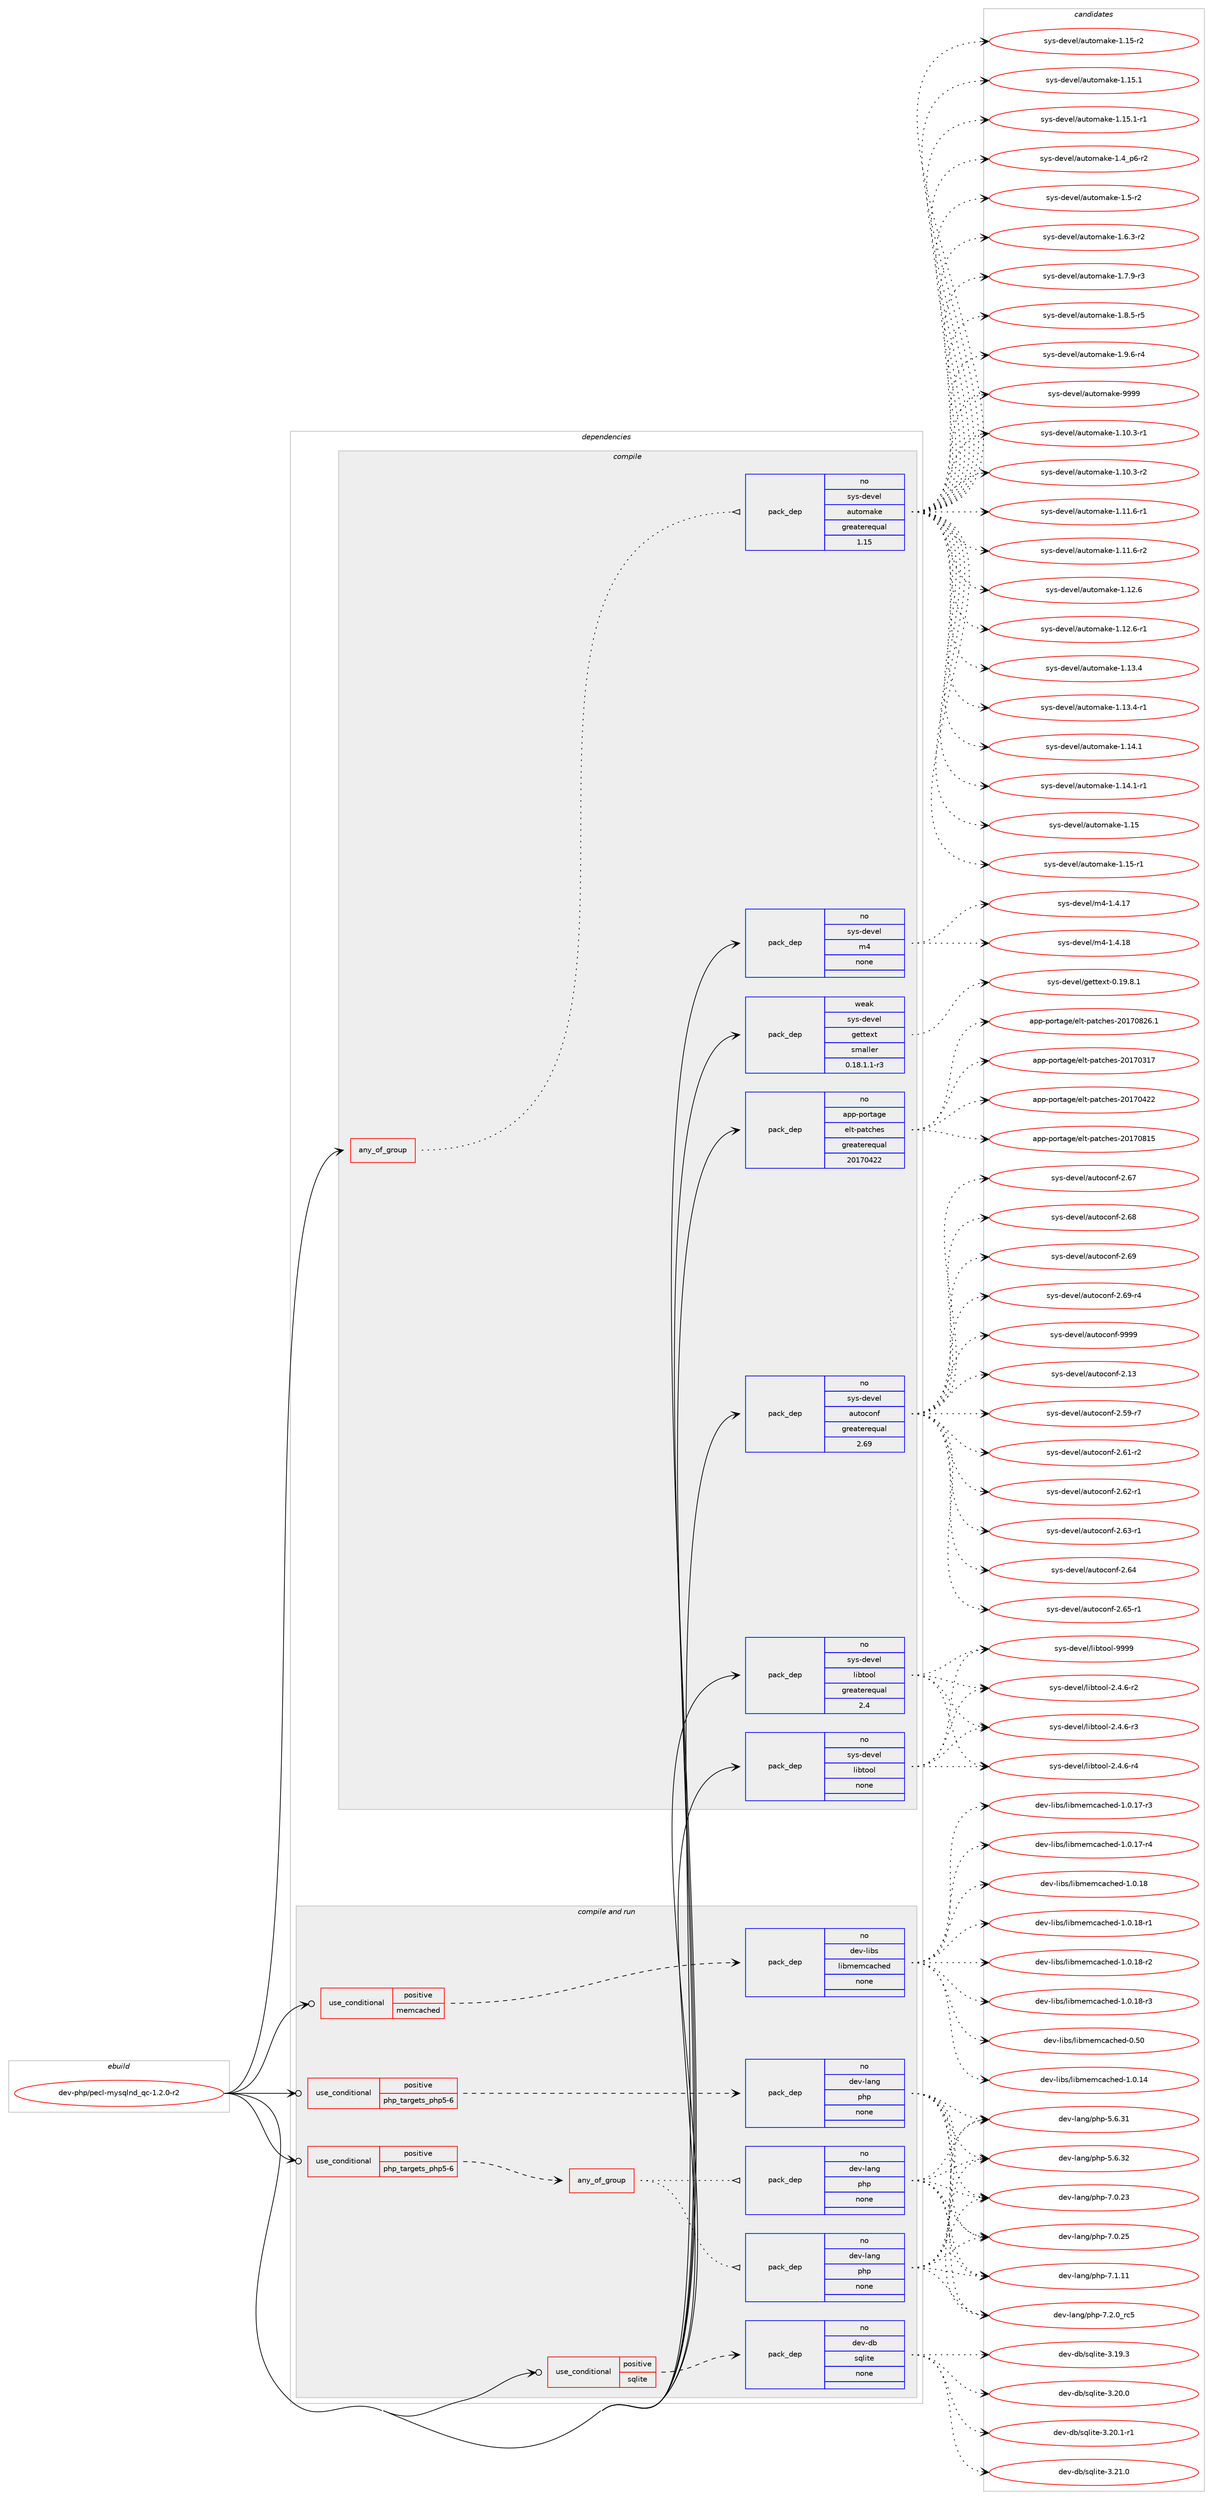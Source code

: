 digraph prolog {

# *************
# Graph options
# *************

newrank=true;
concentrate=true;
compound=true;
graph [rankdir=LR,fontname=Helvetica,fontsize=10,ranksep=1.5];#, ranksep=2.5, nodesep=0.2];
edge  [arrowhead=vee];
node  [fontname=Helvetica,fontsize=10];

# **********
# The ebuild
# **********

subgraph cluster_leftcol {
color=gray;
rank=same;
label=<<i>ebuild</i>>;
id [label="dev-php/pecl-mysqlnd_qc-1.2.0-r2", color=red, width=4, href="../dev-php/pecl-mysqlnd_qc-1.2.0-r2.svg"];
}

# ****************
# The dependencies
# ****************

subgraph cluster_midcol {
color=gray;
label=<<i>dependencies</i>>;
subgraph cluster_compile {
fillcolor="#eeeeee";
style=filled;
label=<<i>compile</i>>;
subgraph any3715 {
dependency143261 [label=<<TABLE BORDER="0" CELLBORDER="1" CELLSPACING="0" CELLPADDING="4"><TR><TD CELLPADDING="10">any_of_group</TD></TR></TABLE>>, shape=none, color=red];subgraph pack110931 {
dependency143262 [label=<<TABLE BORDER="0" CELLBORDER="1" CELLSPACING="0" CELLPADDING="4" WIDTH="220"><TR><TD ROWSPAN="6" CELLPADDING="30">pack_dep</TD></TR><TR><TD WIDTH="110">no</TD></TR><TR><TD>sys-devel</TD></TR><TR><TD>automake</TD></TR><TR><TD>greaterequal</TD></TR><TR><TD>1.15</TD></TR></TABLE>>, shape=none, color=blue];
}
dependency143261:e -> dependency143262:w [weight=20,style="dotted",arrowhead="oinv"];
}
id:e -> dependency143261:w [weight=20,style="solid",arrowhead="vee"];
subgraph pack110932 {
dependency143263 [label=<<TABLE BORDER="0" CELLBORDER="1" CELLSPACING="0" CELLPADDING="4" WIDTH="220"><TR><TD ROWSPAN="6" CELLPADDING="30">pack_dep</TD></TR><TR><TD WIDTH="110">no</TD></TR><TR><TD>app-portage</TD></TR><TR><TD>elt-patches</TD></TR><TR><TD>greaterequal</TD></TR><TR><TD>20170422</TD></TR></TABLE>>, shape=none, color=blue];
}
id:e -> dependency143263:w [weight=20,style="solid",arrowhead="vee"];
subgraph pack110933 {
dependency143264 [label=<<TABLE BORDER="0" CELLBORDER="1" CELLSPACING="0" CELLPADDING="4" WIDTH="220"><TR><TD ROWSPAN="6" CELLPADDING="30">pack_dep</TD></TR><TR><TD WIDTH="110">no</TD></TR><TR><TD>sys-devel</TD></TR><TR><TD>autoconf</TD></TR><TR><TD>greaterequal</TD></TR><TR><TD>2.69</TD></TR></TABLE>>, shape=none, color=blue];
}
id:e -> dependency143264:w [weight=20,style="solid",arrowhead="vee"];
subgraph pack110934 {
dependency143265 [label=<<TABLE BORDER="0" CELLBORDER="1" CELLSPACING="0" CELLPADDING="4" WIDTH="220"><TR><TD ROWSPAN="6" CELLPADDING="30">pack_dep</TD></TR><TR><TD WIDTH="110">no</TD></TR><TR><TD>sys-devel</TD></TR><TR><TD>libtool</TD></TR><TR><TD>greaterequal</TD></TR><TR><TD>2.4</TD></TR></TABLE>>, shape=none, color=blue];
}
id:e -> dependency143265:w [weight=20,style="solid",arrowhead="vee"];
subgraph pack110935 {
dependency143266 [label=<<TABLE BORDER="0" CELLBORDER="1" CELLSPACING="0" CELLPADDING="4" WIDTH="220"><TR><TD ROWSPAN="6" CELLPADDING="30">pack_dep</TD></TR><TR><TD WIDTH="110">no</TD></TR><TR><TD>sys-devel</TD></TR><TR><TD>libtool</TD></TR><TR><TD>none</TD></TR><TR><TD></TD></TR></TABLE>>, shape=none, color=blue];
}
id:e -> dependency143266:w [weight=20,style="solid",arrowhead="vee"];
subgraph pack110936 {
dependency143267 [label=<<TABLE BORDER="0" CELLBORDER="1" CELLSPACING="0" CELLPADDING="4" WIDTH="220"><TR><TD ROWSPAN="6" CELLPADDING="30">pack_dep</TD></TR><TR><TD WIDTH="110">no</TD></TR><TR><TD>sys-devel</TD></TR><TR><TD>m4</TD></TR><TR><TD>none</TD></TR><TR><TD></TD></TR></TABLE>>, shape=none, color=blue];
}
id:e -> dependency143267:w [weight=20,style="solid",arrowhead="vee"];
subgraph pack110937 {
dependency143268 [label=<<TABLE BORDER="0" CELLBORDER="1" CELLSPACING="0" CELLPADDING="4" WIDTH="220"><TR><TD ROWSPAN="6" CELLPADDING="30">pack_dep</TD></TR><TR><TD WIDTH="110">weak</TD></TR><TR><TD>sys-devel</TD></TR><TR><TD>gettext</TD></TR><TR><TD>smaller</TD></TR><TR><TD>0.18.1.1-r3</TD></TR></TABLE>>, shape=none, color=blue];
}
id:e -> dependency143268:w [weight=20,style="solid",arrowhead="vee"];
}
subgraph cluster_compileandrun {
fillcolor="#eeeeee";
style=filled;
label=<<i>compile and run</i>>;
subgraph cond28577 {
dependency143269 [label=<<TABLE BORDER="0" CELLBORDER="1" CELLSPACING="0" CELLPADDING="4"><TR><TD ROWSPAN="3" CELLPADDING="10">use_conditional</TD></TR><TR><TD>positive</TD></TR><TR><TD>memcached</TD></TR></TABLE>>, shape=none, color=red];
subgraph pack110938 {
dependency143270 [label=<<TABLE BORDER="0" CELLBORDER="1" CELLSPACING="0" CELLPADDING="4" WIDTH="220"><TR><TD ROWSPAN="6" CELLPADDING="30">pack_dep</TD></TR><TR><TD WIDTH="110">no</TD></TR><TR><TD>dev-libs</TD></TR><TR><TD>libmemcached</TD></TR><TR><TD>none</TD></TR><TR><TD></TD></TR></TABLE>>, shape=none, color=blue];
}
dependency143269:e -> dependency143270:w [weight=20,style="dashed",arrowhead="vee"];
}
id:e -> dependency143269:w [weight=20,style="solid",arrowhead="odotvee"];
subgraph cond28578 {
dependency143271 [label=<<TABLE BORDER="0" CELLBORDER="1" CELLSPACING="0" CELLPADDING="4"><TR><TD ROWSPAN="3" CELLPADDING="10">use_conditional</TD></TR><TR><TD>positive</TD></TR><TR><TD>php_targets_php5-6</TD></TR></TABLE>>, shape=none, color=red];
subgraph any3716 {
dependency143272 [label=<<TABLE BORDER="0" CELLBORDER="1" CELLSPACING="0" CELLPADDING="4"><TR><TD CELLPADDING="10">any_of_group</TD></TR></TABLE>>, shape=none, color=red];subgraph pack110939 {
dependency143273 [label=<<TABLE BORDER="0" CELLBORDER="1" CELLSPACING="0" CELLPADDING="4" WIDTH="220"><TR><TD ROWSPAN="6" CELLPADDING="30">pack_dep</TD></TR><TR><TD WIDTH="110">no</TD></TR><TR><TD>dev-lang</TD></TR><TR><TD>php</TD></TR><TR><TD>none</TD></TR><TR><TD></TD></TR></TABLE>>, shape=none, color=blue];
}
dependency143272:e -> dependency143273:w [weight=20,style="dotted",arrowhead="oinv"];
subgraph pack110940 {
dependency143274 [label=<<TABLE BORDER="0" CELLBORDER="1" CELLSPACING="0" CELLPADDING="4" WIDTH="220"><TR><TD ROWSPAN="6" CELLPADDING="30">pack_dep</TD></TR><TR><TD WIDTH="110">no</TD></TR><TR><TD>dev-lang</TD></TR><TR><TD>php</TD></TR><TR><TD>none</TD></TR><TR><TD></TD></TR></TABLE>>, shape=none, color=blue];
}
dependency143272:e -> dependency143274:w [weight=20,style="dotted",arrowhead="oinv"];
}
dependency143271:e -> dependency143272:w [weight=20,style="dashed",arrowhead="vee"];
}
id:e -> dependency143271:w [weight=20,style="solid",arrowhead="odotvee"];
subgraph cond28579 {
dependency143275 [label=<<TABLE BORDER="0" CELLBORDER="1" CELLSPACING="0" CELLPADDING="4"><TR><TD ROWSPAN="3" CELLPADDING="10">use_conditional</TD></TR><TR><TD>positive</TD></TR><TR><TD>php_targets_php5-6</TD></TR></TABLE>>, shape=none, color=red];
subgraph pack110941 {
dependency143276 [label=<<TABLE BORDER="0" CELLBORDER="1" CELLSPACING="0" CELLPADDING="4" WIDTH="220"><TR><TD ROWSPAN="6" CELLPADDING="30">pack_dep</TD></TR><TR><TD WIDTH="110">no</TD></TR><TR><TD>dev-lang</TD></TR><TR><TD>php</TD></TR><TR><TD>none</TD></TR><TR><TD></TD></TR></TABLE>>, shape=none, color=blue];
}
dependency143275:e -> dependency143276:w [weight=20,style="dashed",arrowhead="vee"];
}
id:e -> dependency143275:w [weight=20,style="solid",arrowhead="odotvee"];
subgraph cond28580 {
dependency143277 [label=<<TABLE BORDER="0" CELLBORDER="1" CELLSPACING="0" CELLPADDING="4"><TR><TD ROWSPAN="3" CELLPADDING="10">use_conditional</TD></TR><TR><TD>positive</TD></TR><TR><TD>sqlite</TD></TR></TABLE>>, shape=none, color=red];
subgraph pack110942 {
dependency143278 [label=<<TABLE BORDER="0" CELLBORDER="1" CELLSPACING="0" CELLPADDING="4" WIDTH="220"><TR><TD ROWSPAN="6" CELLPADDING="30">pack_dep</TD></TR><TR><TD WIDTH="110">no</TD></TR><TR><TD>dev-db</TD></TR><TR><TD>sqlite</TD></TR><TR><TD>none</TD></TR><TR><TD></TD></TR></TABLE>>, shape=none, color=blue];
}
dependency143277:e -> dependency143278:w [weight=20,style="dashed",arrowhead="vee"];
}
id:e -> dependency143277:w [weight=20,style="solid",arrowhead="odotvee"];
}
subgraph cluster_run {
fillcolor="#eeeeee";
style=filled;
label=<<i>run</i>>;
}
}

# **************
# The candidates
# **************

subgraph cluster_choices {
rank=same;
color=gray;
label=<<i>candidates</i>>;

subgraph choice110931 {
color=black;
nodesep=1;
choice11512111545100101118101108479711711611110997107101454946494846514511449 [label="sys-devel/automake-1.10.3-r1", color=red, width=4,href="../sys-devel/automake-1.10.3-r1.svg"];
choice11512111545100101118101108479711711611110997107101454946494846514511450 [label="sys-devel/automake-1.10.3-r2", color=red, width=4,href="../sys-devel/automake-1.10.3-r2.svg"];
choice11512111545100101118101108479711711611110997107101454946494946544511449 [label="sys-devel/automake-1.11.6-r1", color=red, width=4,href="../sys-devel/automake-1.11.6-r1.svg"];
choice11512111545100101118101108479711711611110997107101454946494946544511450 [label="sys-devel/automake-1.11.6-r2", color=red, width=4,href="../sys-devel/automake-1.11.6-r2.svg"];
choice1151211154510010111810110847971171161111099710710145494649504654 [label="sys-devel/automake-1.12.6", color=red, width=4,href="../sys-devel/automake-1.12.6.svg"];
choice11512111545100101118101108479711711611110997107101454946495046544511449 [label="sys-devel/automake-1.12.6-r1", color=red, width=4,href="../sys-devel/automake-1.12.6-r1.svg"];
choice1151211154510010111810110847971171161111099710710145494649514652 [label="sys-devel/automake-1.13.4", color=red, width=4,href="../sys-devel/automake-1.13.4.svg"];
choice11512111545100101118101108479711711611110997107101454946495146524511449 [label="sys-devel/automake-1.13.4-r1", color=red, width=4,href="../sys-devel/automake-1.13.4-r1.svg"];
choice1151211154510010111810110847971171161111099710710145494649524649 [label="sys-devel/automake-1.14.1", color=red, width=4,href="../sys-devel/automake-1.14.1.svg"];
choice11512111545100101118101108479711711611110997107101454946495246494511449 [label="sys-devel/automake-1.14.1-r1", color=red, width=4,href="../sys-devel/automake-1.14.1-r1.svg"];
choice115121115451001011181011084797117116111109971071014549464953 [label="sys-devel/automake-1.15", color=red, width=4,href="../sys-devel/automake-1.15.svg"];
choice1151211154510010111810110847971171161111099710710145494649534511449 [label="sys-devel/automake-1.15-r1", color=red, width=4,href="../sys-devel/automake-1.15-r1.svg"];
choice1151211154510010111810110847971171161111099710710145494649534511450 [label="sys-devel/automake-1.15-r2", color=red, width=4,href="../sys-devel/automake-1.15-r2.svg"];
choice1151211154510010111810110847971171161111099710710145494649534649 [label="sys-devel/automake-1.15.1", color=red, width=4,href="../sys-devel/automake-1.15.1.svg"];
choice11512111545100101118101108479711711611110997107101454946495346494511449 [label="sys-devel/automake-1.15.1-r1", color=red, width=4,href="../sys-devel/automake-1.15.1-r1.svg"];
choice115121115451001011181011084797117116111109971071014549465295112544511450 [label="sys-devel/automake-1.4_p6-r2", color=red, width=4,href="../sys-devel/automake-1.4_p6-r2.svg"];
choice11512111545100101118101108479711711611110997107101454946534511450 [label="sys-devel/automake-1.5-r2", color=red, width=4,href="../sys-devel/automake-1.5-r2.svg"];
choice115121115451001011181011084797117116111109971071014549465446514511450 [label="sys-devel/automake-1.6.3-r2", color=red, width=4,href="../sys-devel/automake-1.6.3-r2.svg"];
choice115121115451001011181011084797117116111109971071014549465546574511451 [label="sys-devel/automake-1.7.9-r3", color=red, width=4,href="../sys-devel/automake-1.7.9-r3.svg"];
choice115121115451001011181011084797117116111109971071014549465646534511453 [label="sys-devel/automake-1.8.5-r5", color=red, width=4,href="../sys-devel/automake-1.8.5-r5.svg"];
choice115121115451001011181011084797117116111109971071014549465746544511452 [label="sys-devel/automake-1.9.6-r4", color=red, width=4,href="../sys-devel/automake-1.9.6-r4.svg"];
choice115121115451001011181011084797117116111109971071014557575757 [label="sys-devel/automake-9999", color=red, width=4,href="../sys-devel/automake-9999.svg"];
dependency143262:e -> choice11512111545100101118101108479711711611110997107101454946494846514511449:w [style=dotted,weight="100"];
dependency143262:e -> choice11512111545100101118101108479711711611110997107101454946494846514511450:w [style=dotted,weight="100"];
dependency143262:e -> choice11512111545100101118101108479711711611110997107101454946494946544511449:w [style=dotted,weight="100"];
dependency143262:e -> choice11512111545100101118101108479711711611110997107101454946494946544511450:w [style=dotted,weight="100"];
dependency143262:e -> choice1151211154510010111810110847971171161111099710710145494649504654:w [style=dotted,weight="100"];
dependency143262:e -> choice11512111545100101118101108479711711611110997107101454946495046544511449:w [style=dotted,weight="100"];
dependency143262:e -> choice1151211154510010111810110847971171161111099710710145494649514652:w [style=dotted,weight="100"];
dependency143262:e -> choice11512111545100101118101108479711711611110997107101454946495146524511449:w [style=dotted,weight="100"];
dependency143262:e -> choice1151211154510010111810110847971171161111099710710145494649524649:w [style=dotted,weight="100"];
dependency143262:e -> choice11512111545100101118101108479711711611110997107101454946495246494511449:w [style=dotted,weight="100"];
dependency143262:e -> choice115121115451001011181011084797117116111109971071014549464953:w [style=dotted,weight="100"];
dependency143262:e -> choice1151211154510010111810110847971171161111099710710145494649534511449:w [style=dotted,weight="100"];
dependency143262:e -> choice1151211154510010111810110847971171161111099710710145494649534511450:w [style=dotted,weight="100"];
dependency143262:e -> choice1151211154510010111810110847971171161111099710710145494649534649:w [style=dotted,weight="100"];
dependency143262:e -> choice11512111545100101118101108479711711611110997107101454946495346494511449:w [style=dotted,weight="100"];
dependency143262:e -> choice115121115451001011181011084797117116111109971071014549465295112544511450:w [style=dotted,weight="100"];
dependency143262:e -> choice11512111545100101118101108479711711611110997107101454946534511450:w [style=dotted,weight="100"];
dependency143262:e -> choice115121115451001011181011084797117116111109971071014549465446514511450:w [style=dotted,weight="100"];
dependency143262:e -> choice115121115451001011181011084797117116111109971071014549465546574511451:w [style=dotted,weight="100"];
dependency143262:e -> choice115121115451001011181011084797117116111109971071014549465646534511453:w [style=dotted,weight="100"];
dependency143262:e -> choice115121115451001011181011084797117116111109971071014549465746544511452:w [style=dotted,weight="100"];
dependency143262:e -> choice115121115451001011181011084797117116111109971071014557575757:w [style=dotted,weight="100"];
}
subgraph choice110932 {
color=black;
nodesep=1;
choice97112112451121111141169710310147101108116451129711699104101115455048495548514955 [label="app-portage/elt-patches-20170317", color=red, width=4,href="../app-portage/elt-patches-20170317.svg"];
choice97112112451121111141169710310147101108116451129711699104101115455048495548525050 [label="app-portage/elt-patches-20170422", color=red, width=4,href="../app-portage/elt-patches-20170422.svg"];
choice97112112451121111141169710310147101108116451129711699104101115455048495548564953 [label="app-portage/elt-patches-20170815", color=red, width=4,href="../app-portage/elt-patches-20170815.svg"];
choice971121124511211111411697103101471011081164511297116991041011154550484955485650544649 [label="app-portage/elt-patches-20170826.1", color=red, width=4,href="../app-portage/elt-patches-20170826.1.svg"];
dependency143263:e -> choice97112112451121111141169710310147101108116451129711699104101115455048495548514955:w [style=dotted,weight="100"];
dependency143263:e -> choice97112112451121111141169710310147101108116451129711699104101115455048495548525050:w [style=dotted,weight="100"];
dependency143263:e -> choice97112112451121111141169710310147101108116451129711699104101115455048495548564953:w [style=dotted,weight="100"];
dependency143263:e -> choice971121124511211111411697103101471011081164511297116991041011154550484955485650544649:w [style=dotted,weight="100"];
}
subgraph choice110933 {
color=black;
nodesep=1;
choice115121115451001011181011084797117116111991111101024550464951 [label="sys-devel/autoconf-2.13", color=red, width=4,href="../sys-devel/autoconf-2.13.svg"];
choice1151211154510010111810110847971171161119911111010245504653574511455 [label="sys-devel/autoconf-2.59-r7", color=red, width=4,href="../sys-devel/autoconf-2.59-r7.svg"];
choice1151211154510010111810110847971171161119911111010245504654494511450 [label="sys-devel/autoconf-2.61-r2", color=red, width=4,href="../sys-devel/autoconf-2.61-r2.svg"];
choice1151211154510010111810110847971171161119911111010245504654504511449 [label="sys-devel/autoconf-2.62-r1", color=red, width=4,href="../sys-devel/autoconf-2.62-r1.svg"];
choice1151211154510010111810110847971171161119911111010245504654514511449 [label="sys-devel/autoconf-2.63-r1", color=red, width=4,href="../sys-devel/autoconf-2.63-r1.svg"];
choice115121115451001011181011084797117116111991111101024550465452 [label="sys-devel/autoconf-2.64", color=red, width=4,href="../sys-devel/autoconf-2.64.svg"];
choice1151211154510010111810110847971171161119911111010245504654534511449 [label="sys-devel/autoconf-2.65-r1", color=red, width=4,href="../sys-devel/autoconf-2.65-r1.svg"];
choice115121115451001011181011084797117116111991111101024550465455 [label="sys-devel/autoconf-2.67", color=red, width=4,href="../sys-devel/autoconf-2.67.svg"];
choice115121115451001011181011084797117116111991111101024550465456 [label="sys-devel/autoconf-2.68", color=red, width=4,href="../sys-devel/autoconf-2.68.svg"];
choice115121115451001011181011084797117116111991111101024550465457 [label="sys-devel/autoconf-2.69", color=red, width=4,href="../sys-devel/autoconf-2.69.svg"];
choice1151211154510010111810110847971171161119911111010245504654574511452 [label="sys-devel/autoconf-2.69-r4", color=red, width=4,href="../sys-devel/autoconf-2.69-r4.svg"];
choice115121115451001011181011084797117116111991111101024557575757 [label="sys-devel/autoconf-9999", color=red, width=4,href="../sys-devel/autoconf-9999.svg"];
dependency143264:e -> choice115121115451001011181011084797117116111991111101024550464951:w [style=dotted,weight="100"];
dependency143264:e -> choice1151211154510010111810110847971171161119911111010245504653574511455:w [style=dotted,weight="100"];
dependency143264:e -> choice1151211154510010111810110847971171161119911111010245504654494511450:w [style=dotted,weight="100"];
dependency143264:e -> choice1151211154510010111810110847971171161119911111010245504654504511449:w [style=dotted,weight="100"];
dependency143264:e -> choice1151211154510010111810110847971171161119911111010245504654514511449:w [style=dotted,weight="100"];
dependency143264:e -> choice115121115451001011181011084797117116111991111101024550465452:w [style=dotted,weight="100"];
dependency143264:e -> choice1151211154510010111810110847971171161119911111010245504654534511449:w [style=dotted,weight="100"];
dependency143264:e -> choice115121115451001011181011084797117116111991111101024550465455:w [style=dotted,weight="100"];
dependency143264:e -> choice115121115451001011181011084797117116111991111101024550465456:w [style=dotted,weight="100"];
dependency143264:e -> choice115121115451001011181011084797117116111991111101024550465457:w [style=dotted,weight="100"];
dependency143264:e -> choice1151211154510010111810110847971171161119911111010245504654574511452:w [style=dotted,weight="100"];
dependency143264:e -> choice115121115451001011181011084797117116111991111101024557575757:w [style=dotted,weight="100"];
}
subgraph choice110934 {
color=black;
nodesep=1;
choice1151211154510010111810110847108105981161111111084550465246544511450 [label="sys-devel/libtool-2.4.6-r2", color=red, width=4,href="../sys-devel/libtool-2.4.6-r2.svg"];
choice1151211154510010111810110847108105981161111111084550465246544511451 [label="sys-devel/libtool-2.4.6-r3", color=red, width=4,href="../sys-devel/libtool-2.4.6-r3.svg"];
choice1151211154510010111810110847108105981161111111084550465246544511452 [label="sys-devel/libtool-2.4.6-r4", color=red, width=4,href="../sys-devel/libtool-2.4.6-r4.svg"];
choice1151211154510010111810110847108105981161111111084557575757 [label="sys-devel/libtool-9999", color=red, width=4,href="../sys-devel/libtool-9999.svg"];
dependency143265:e -> choice1151211154510010111810110847108105981161111111084550465246544511450:w [style=dotted,weight="100"];
dependency143265:e -> choice1151211154510010111810110847108105981161111111084550465246544511451:w [style=dotted,weight="100"];
dependency143265:e -> choice1151211154510010111810110847108105981161111111084550465246544511452:w [style=dotted,weight="100"];
dependency143265:e -> choice1151211154510010111810110847108105981161111111084557575757:w [style=dotted,weight="100"];
}
subgraph choice110935 {
color=black;
nodesep=1;
choice1151211154510010111810110847108105981161111111084550465246544511450 [label="sys-devel/libtool-2.4.6-r2", color=red, width=4,href="../sys-devel/libtool-2.4.6-r2.svg"];
choice1151211154510010111810110847108105981161111111084550465246544511451 [label="sys-devel/libtool-2.4.6-r3", color=red, width=4,href="../sys-devel/libtool-2.4.6-r3.svg"];
choice1151211154510010111810110847108105981161111111084550465246544511452 [label="sys-devel/libtool-2.4.6-r4", color=red, width=4,href="../sys-devel/libtool-2.4.6-r4.svg"];
choice1151211154510010111810110847108105981161111111084557575757 [label="sys-devel/libtool-9999", color=red, width=4,href="../sys-devel/libtool-9999.svg"];
dependency143266:e -> choice1151211154510010111810110847108105981161111111084550465246544511450:w [style=dotted,weight="100"];
dependency143266:e -> choice1151211154510010111810110847108105981161111111084550465246544511451:w [style=dotted,weight="100"];
dependency143266:e -> choice1151211154510010111810110847108105981161111111084550465246544511452:w [style=dotted,weight="100"];
dependency143266:e -> choice1151211154510010111810110847108105981161111111084557575757:w [style=dotted,weight="100"];
}
subgraph choice110936 {
color=black;
nodesep=1;
choice11512111545100101118101108471095245494652464955 [label="sys-devel/m4-1.4.17", color=red, width=4,href="../sys-devel/m4-1.4.17.svg"];
choice11512111545100101118101108471095245494652464956 [label="sys-devel/m4-1.4.18", color=red, width=4,href="../sys-devel/m4-1.4.18.svg"];
dependency143267:e -> choice11512111545100101118101108471095245494652464955:w [style=dotted,weight="100"];
dependency143267:e -> choice11512111545100101118101108471095245494652464956:w [style=dotted,weight="100"];
}
subgraph choice110937 {
color=black;
nodesep=1;
choice1151211154510010111810110847103101116116101120116454846495746564649 [label="sys-devel/gettext-0.19.8.1", color=red, width=4,href="../sys-devel/gettext-0.19.8.1.svg"];
dependency143268:e -> choice1151211154510010111810110847103101116116101120116454846495746564649:w [style=dotted,weight="100"];
}
subgraph choice110938 {
color=black;
nodesep=1;
choice100101118451081059811547108105981091011099997991041011004548465348 [label="dev-libs/libmemcached-0.50", color=red, width=4,href="../dev-libs/libmemcached-0.50.svg"];
choice1001011184510810598115471081059810910110999979910410110045494648464952 [label="dev-libs/libmemcached-1.0.14", color=red, width=4,href="../dev-libs/libmemcached-1.0.14.svg"];
choice10010111845108105981154710810598109101109999799104101100454946484649554511451 [label="dev-libs/libmemcached-1.0.17-r3", color=red, width=4,href="../dev-libs/libmemcached-1.0.17-r3.svg"];
choice10010111845108105981154710810598109101109999799104101100454946484649554511452 [label="dev-libs/libmemcached-1.0.17-r4", color=red, width=4,href="../dev-libs/libmemcached-1.0.17-r4.svg"];
choice1001011184510810598115471081059810910110999979910410110045494648464956 [label="dev-libs/libmemcached-1.0.18", color=red, width=4,href="../dev-libs/libmemcached-1.0.18.svg"];
choice10010111845108105981154710810598109101109999799104101100454946484649564511449 [label="dev-libs/libmemcached-1.0.18-r1", color=red, width=4,href="../dev-libs/libmemcached-1.0.18-r1.svg"];
choice10010111845108105981154710810598109101109999799104101100454946484649564511450 [label="dev-libs/libmemcached-1.0.18-r2", color=red, width=4,href="../dev-libs/libmemcached-1.0.18-r2.svg"];
choice10010111845108105981154710810598109101109999799104101100454946484649564511451 [label="dev-libs/libmemcached-1.0.18-r3", color=red, width=4,href="../dev-libs/libmemcached-1.0.18-r3.svg"];
dependency143270:e -> choice100101118451081059811547108105981091011099997991041011004548465348:w [style=dotted,weight="100"];
dependency143270:e -> choice1001011184510810598115471081059810910110999979910410110045494648464952:w [style=dotted,weight="100"];
dependency143270:e -> choice10010111845108105981154710810598109101109999799104101100454946484649554511451:w [style=dotted,weight="100"];
dependency143270:e -> choice10010111845108105981154710810598109101109999799104101100454946484649554511452:w [style=dotted,weight="100"];
dependency143270:e -> choice1001011184510810598115471081059810910110999979910410110045494648464956:w [style=dotted,weight="100"];
dependency143270:e -> choice10010111845108105981154710810598109101109999799104101100454946484649564511449:w [style=dotted,weight="100"];
dependency143270:e -> choice10010111845108105981154710810598109101109999799104101100454946484649564511450:w [style=dotted,weight="100"];
dependency143270:e -> choice10010111845108105981154710810598109101109999799104101100454946484649564511451:w [style=dotted,weight="100"];
}
subgraph choice110939 {
color=black;
nodesep=1;
choice10010111845108971101034711210411245534654465149 [label="dev-lang/php-5.6.31", color=red, width=4,href="../dev-lang/php-5.6.31.svg"];
choice10010111845108971101034711210411245534654465150 [label="dev-lang/php-5.6.32", color=red, width=4,href="../dev-lang/php-5.6.32.svg"];
choice10010111845108971101034711210411245554648465051 [label="dev-lang/php-7.0.23", color=red, width=4,href="../dev-lang/php-7.0.23.svg"];
choice10010111845108971101034711210411245554648465053 [label="dev-lang/php-7.0.25", color=red, width=4,href="../dev-lang/php-7.0.25.svg"];
choice10010111845108971101034711210411245554649464949 [label="dev-lang/php-7.1.11", color=red, width=4,href="../dev-lang/php-7.1.11.svg"];
choice100101118451089711010347112104112455546504648951149953 [label="dev-lang/php-7.2.0_rc5", color=red, width=4,href="../dev-lang/php-7.2.0_rc5.svg"];
dependency143273:e -> choice10010111845108971101034711210411245534654465149:w [style=dotted,weight="100"];
dependency143273:e -> choice10010111845108971101034711210411245534654465150:w [style=dotted,weight="100"];
dependency143273:e -> choice10010111845108971101034711210411245554648465051:w [style=dotted,weight="100"];
dependency143273:e -> choice10010111845108971101034711210411245554648465053:w [style=dotted,weight="100"];
dependency143273:e -> choice10010111845108971101034711210411245554649464949:w [style=dotted,weight="100"];
dependency143273:e -> choice100101118451089711010347112104112455546504648951149953:w [style=dotted,weight="100"];
}
subgraph choice110940 {
color=black;
nodesep=1;
choice10010111845108971101034711210411245534654465149 [label="dev-lang/php-5.6.31", color=red, width=4,href="../dev-lang/php-5.6.31.svg"];
choice10010111845108971101034711210411245534654465150 [label="dev-lang/php-5.6.32", color=red, width=4,href="../dev-lang/php-5.6.32.svg"];
choice10010111845108971101034711210411245554648465051 [label="dev-lang/php-7.0.23", color=red, width=4,href="../dev-lang/php-7.0.23.svg"];
choice10010111845108971101034711210411245554648465053 [label="dev-lang/php-7.0.25", color=red, width=4,href="../dev-lang/php-7.0.25.svg"];
choice10010111845108971101034711210411245554649464949 [label="dev-lang/php-7.1.11", color=red, width=4,href="../dev-lang/php-7.1.11.svg"];
choice100101118451089711010347112104112455546504648951149953 [label="dev-lang/php-7.2.0_rc5", color=red, width=4,href="../dev-lang/php-7.2.0_rc5.svg"];
dependency143274:e -> choice10010111845108971101034711210411245534654465149:w [style=dotted,weight="100"];
dependency143274:e -> choice10010111845108971101034711210411245534654465150:w [style=dotted,weight="100"];
dependency143274:e -> choice10010111845108971101034711210411245554648465051:w [style=dotted,weight="100"];
dependency143274:e -> choice10010111845108971101034711210411245554648465053:w [style=dotted,weight="100"];
dependency143274:e -> choice10010111845108971101034711210411245554649464949:w [style=dotted,weight="100"];
dependency143274:e -> choice100101118451089711010347112104112455546504648951149953:w [style=dotted,weight="100"];
}
subgraph choice110941 {
color=black;
nodesep=1;
choice10010111845108971101034711210411245534654465149 [label="dev-lang/php-5.6.31", color=red, width=4,href="../dev-lang/php-5.6.31.svg"];
choice10010111845108971101034711210411245534654465150 [label="dev-lang/php-5.6.32", color=red, width=4,href="../dev-lang/php-5.6.32.svg"];
choice10010111845108971101034711210411245554648465051 [label="dev-lang/php-7.0.23", color=red, width=4,href="../dev-lang/php-7.0.23.svg"];
choice10010111845108971101034711210411245554648465053 [label="dev-lang/php-7.0.25", color=red, width=4,href="../dev-lang/php-7.0.25.svg"];
choice10010111845108971101034711210411245554649464949 [label="dev-lang/php-7.1.11", color=red, width=4,href="../dev-lang/php-7.1.11.svg"];
choice100101118451089711010347112104112455546504648951149953 [label="dev-lang/php-7.2.0_rc5", color=red, width=4,href="../dev-lang/php-7.2.0_rc5.svg"];
dependency143276:e -> choice10010111845108971101034711210411245534654465149:w [style=dotted,weight="100"];
dependency143276:e -> choice10010111845108971101034711210411245534654465150:w [style=dotted,weight="100"];
dependency143276:e -> choice10010111845108971101034711210411245554648465051:w [style=dotted,weight="100"];
dependency143276:e -> choice10010111845108971101034711210411245554648465053:w [style=dotted,weight="100"];
dependency143276:e -> choice10010111845108971101034711210411245554649464949:w [style=dotted,weight="100"];
dependency143276:e -> choice100101118451089711010347112104112455546504648951149953:w [style=dotted,weight="100"];
}
subgraph choice110942 {
color=black;
nodesep=1;
choice10010111845100984711511310810511610145514649574651 [label="dev-db/sqlite-3.19.3", color=red, width=4,href="../dev-db/sqlite-3.19.3.svg"];
choice10010111845100984711511310810511610145514650484648 [label="dev-db/sqlite-3.20.0", color=red, width=4,href="../dev-db/sqlite-3.20.0.svg"];
choice100101118451009847115113108105116101455146504846494511449 [label="dev-db/sqlite-3.20.1-r1", color=red, width=4,href="../dev-db/sqlite-3.20.1-r1.svg"];
choice10010111845100984711511310810511610145514650494648 [label="dev-db/sqlite-3.21.0", color=red, width=4,href="../dev-db/sqlite-3.21.0.svg"];
dependency143278:e -> choice10010111845100984711511310810511610145514649574651:w [style=dotted,weight="100"];
dependency143278:e -> choice10010111845100984711511310810511610145514650484648:w [style=dotted,weight="100"];
dependency143278:e -> choice100101118451009847115113108105116101455146504846494511449:w [style=dotted,weight="100"];
dependency143278:e -> choice10010111845100984711511310810511610145514650494648:w [style=dotted,weight="100"];
}
}

}
